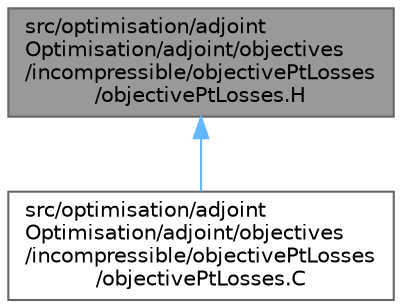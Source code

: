 digraph "src/optimisation/adjointOptimisation/adjoint/objectives/incompressible/objectivePtLosses/objectivePtLosses.H"
{
 // LATEX_PDF_SIZE
  bgcolor="transparent";
  edge [fontname=Helvetica,fontsize=10,labelfontname=Helvetica,labelfontsize=10];
  node [fontname=Helvetica,fontsize=10,shape=box,height=0.2,width=0.4];
  Node1 [id="Node000001",label="src/optimisation/adjoint\lOptimisation/adjoint/objectives\l/incompressible/objectivePtLosses\l/objectivePtLosses.H",height=0.2,width=0.4,color="gray40", fillcolor="grey60", style="filled", fontcolor="black",tooltip=" "];
  Node1 -> Node2 [id="edge1_Node000001_Node000002",dir="back",color="steelblue1",style="solid",tooltip=" "];
  Node2 [id="Node000002",label="src/optimisation/adjoint\lOptimisation/adjoint/objectives\l/incompressible/objectivePtLosses\l/objectivePtLosses.C",height=0.2,width=0.4,color="grey40", fillcolor="white", style="filled",URL="$objectivePtLosses_8C.html",tooltip=" "];
}
